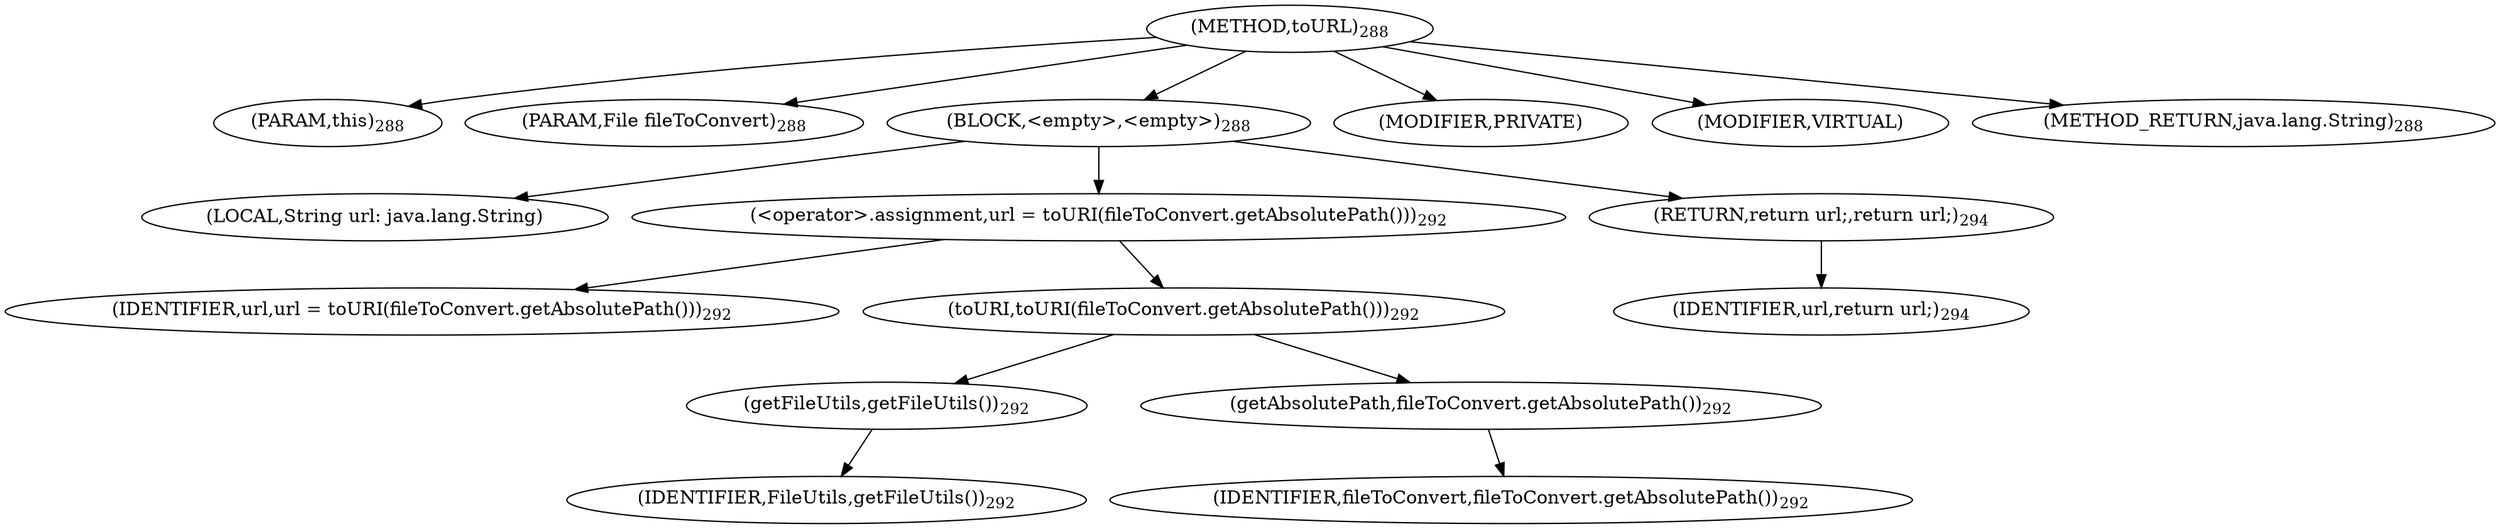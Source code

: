 digraph "toURL" {  
"554" [label = <(METHOD,toURL)<SUB>288</SUB>> ]
"555" [label = <(PARAM,this)<SUB>288</SUB>> ]
"556" [label = <(PARAM,File fileToConvert)<SUB>288</SUB>> ]
"557" [label = <(BLOCK,&lt;empty&gt;,&lt;empty&gt;)<SUB>288</SUB>> ]
"558" [label = <(LOCAL,String url: java.lang.String)> ]
"559" [label = <(&lt;operator&gt;.assignment,url = toURI(fileToConvert.getAbsolutePath()))<SUB>292</SUB>> ]
"560" [label = <(IDENTIFIER,url,url = toURI(fileToConvert.getAbsolutePath()))<SUB>292</SUB>> ]
"561" [label = <(toURI,toURI(fileToConvert.getAbsolutePath()))<SUB>292</SUB>> ]
"562" [label = <(getFileUtils,getFileUtils())<SUB>292</SUB>> ]
"563" [label = <(IDENTIFIER,FileUtils,getFileUtils())<SUB>292</SUB>> ]
"564" [label = <(getAbsolutePath,fileToConvert.getAbsolutePath())<SUB>292</SUB>> ]
"565" [label = <(IDENTIFIER,fileToConvert,fileToConvert.getAbsolutePath())<SUB>292</SUB>> ]
"566" [label = <(RETURN,return url;,return url;)<SUB>294</SUB>> ]
"567" [label = <(IDENTIFIER,url,return url;)<SUB>294</SUB>> ]
"568" [label = <(MODIFIER,PRIVATE)> ]
"569" [label = <(MODIFIER,VIRTUAL)> ]
"570" [label = <(METHOD_RETURN,java.lang.String)<SUB>288</SUB>> ]
  "554" -> "555" 
  "554" -> "556" 
  "554" -> "557" 
  "554" -> "568" 
  "554" -> "569" 
  "554" -> "570" 
  "557" -> "558" 
  "557" -> "559" 
  "557" -> "566" 
  "559" -> "560" 
  "559" -> "561" 
  "561" -> "562" 
  "561" -> "564" 
  "562" -> "563" 
  "564" -> "565" 
  "566" -> "567" 
}
